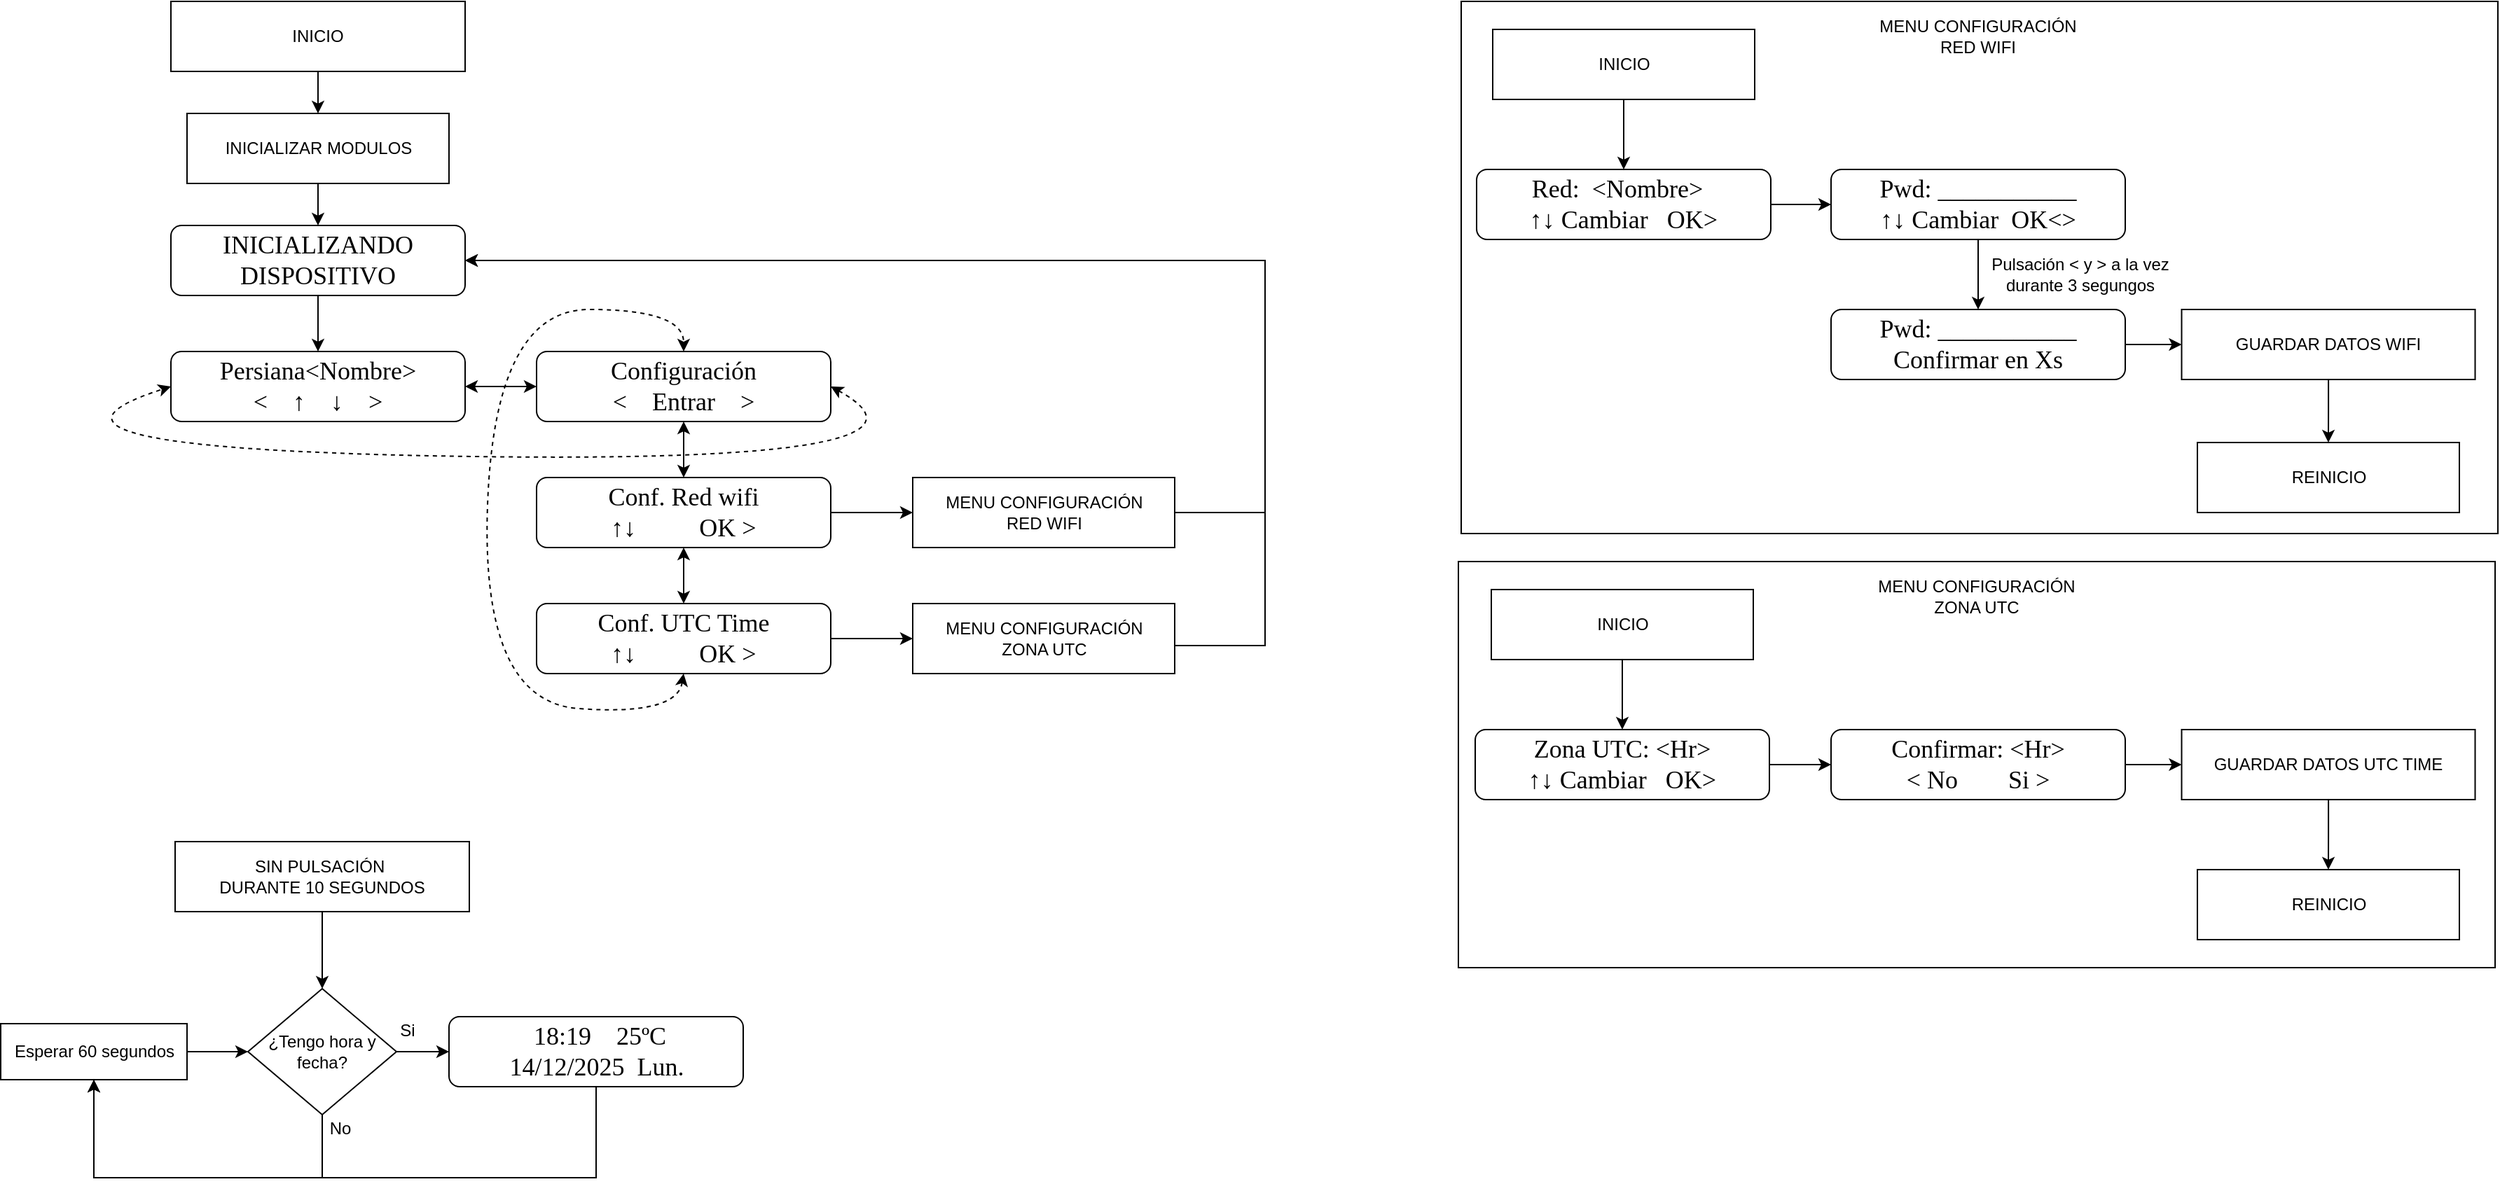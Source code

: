 <mxfile version="28.0.4">
  <diagram name="Página-1" id="cwW2ZIGUPcOVTtpgQe1q">
    <mxGraphModel dx="2583" dy="1399" grid="1" gridSize="10" guides="1" tooltips="1" connect="1" arrows="1" fold="1" page="1" pageScale="1" pageWidth="827" pageHeight="1169" math="0" shadow="0">
      <root>
        <mxCell id="0" />
        <mxCell id="1" parent="0" />
        <mxCell id="mU88ZA_8yO6nHGZMQXRA-48" value="" style="rounded=0;whiteSpace=wrap;html=1;fillColor=none;" parent="1" vertex="1">
          <mxGeometry x="1228" y="510" width="740" height="290" as="geometry" />
        </mxCell>
        <mxCell id="mU88ZA_8yO6nHGZMQXRA-29" value="" style="rounded=0;whiteSpace=wrap;html=1;fillColor=none;" parent="1" vertex="1">
          <mxGeometry x="1230" y="110" width="740" height="380" as="geometry" />
        </mxCell>
        <mxCell id="7xKhrpSAkfaQxBvkCq0g-8" style="edgeStyle=orthogonalEdgeStyle;rounded=0;orthogonalLoop=1;jettySize=auto;html=1;entryX=0.5;entryY=0;entryDx=0;entryDy=0;" parent="1" source="7xKhrpSAkfaQxBvkCq0g-1" target="7xKhrpSAkfaQxBvkCq0g-7" edge="1">
          <mxGeometry relative="1" as="geometry" />
        </mxCell>
        <mxCell id="7xKhrpSAkfaQxBvkCq0g-1" value="INICIO" style="rounded=0;whiteSpace=wrap;html=1;" parent="1" vertex="1">
          <mxGeometry x="309" y="110" width="210" height="50" as="geometry" />
        </mxCell>
        <mxCell id="7xKhrpSAkfaQxBvkCq0g-3" value="&lt;div&gt;&lt;font style=&quot;font-size: 18px;&quot; face=&quot;Lucida Console&quot;&gt;INICIALIZANDO&lt;/font&gt;&lt;/div&gt;&lt;div&gt;&lt;font face=&quot;Lucida Console&quot; style=&quot;font-size: 18px;&quot;&gt;DISPOSITIVO&lt;/font&gt;&lt;/div&gt;" style="rounded=1;whiteSpace=wrap;html=1;" parent="1" vertex="1">
          <mxGeometry x="309" y="270" width="210" height="50" as="geometry" />
        </mxCell>
        <mxCell id="7xKhrpSAkfaQxBvkCq0g-9" style="edgeStyle=orthogonalEdgeStyle;rounded=0;orthogonalLoop=1;jettySize=auto;html=1;" parent="1" source="7xKhrpSAkfaQxBvkCq0g-7" target="7xKhrpSAkfaQxBvkCq0g-3" edge="1">
          <mxGeometry relative="1" as="geometry" />
        </mxCell>
        <mxCell id="7xKhrpSAkfaQxBvkCq0g-7" value="INICIALIZAR MODULOS" style="rounded=0;whiteSpace=wrap;html=1;" parent="1" vertex="1">
          <mxGeometry x="320.5" y="190" width="187" height="50" as="geometry" />
        </mxCell>
        <mxCell id="3GnoFYa6DZ2fK6rtY7GM-6" style="edgeStyle=orthogonalEdgeStyle;rounded=0;orthogonalLoop=1;jettySize=auto;html=1;entryX=0.5;entryY=0;entryDx=0;entryDy=0;exitX=0.5;exitY=1;exitDx=0;exitDy=0;" parent="1" source="7xKhrpSAkfaQxBvkCq0g-3" target="CYvXOCJZOm5hRcxqQYmE-1" edge="1">
          <mxGeometry relative="1" as="geometry">
            <mxPoint x="414" y="440" as="sourcePoint" />
          </mxGeometry>
        </mxCell>
        <mxCell id="3GnoFYa6DZ2fK6rtY7GM-15" style="edgeStyle=orthogonalEdgeStyle;rounded=0;orthogonalLoop=1;jettySize=auto;html=1;entryX=0;entryY=0.5;entryDx=0;entryDy=0;startArrow=classic;startFill=1;" parent="1" source="CYvXOCJZOm5hRcxqQYmE-1" target="CYvXOCJZOm5hRcxqQYmE-4" edge="1">
          <mxGeometry relative="1" as="geometry" />
        </mxCell>
        <mxCell id="CYvXOCJZOm5hRcxqQYmE-1" value="&lt;div&gt;&lt;font style=&quot;font-size: 18px;&quot; face=&quot;Lucida Console&quot;&gt;Persiana&amp;lt;Nombre&amp;gt;&lt;br&gt;&lt;/font&gt;&lt;/div&gt;&lt;div&gt;&lt;font style=&quot;font-size: 18px;&quot; face=&quot;Lucida Console&quot;&gt;&amp;lt; &amp;nbsp;&amp;nbsp; ↑ &amp;nbsp;&amp;nbsp; ↓ &amp;nbsp;&amp;nbsp; &amp;gt;&lt;/font&gt;&lt;/div&gt;" style="rounded=1;whiteSpace=wrap;html=1;" parent="1" vertex="1">
          <mxGeometry x="309" y="360" width="210" height="50" as="geometry" />
        </mxCell>
        <mxCell id="3GnoFYa6DZ2fK6rtY7GM-12" style="edgeStyle=orthogonalEdgeStyle;rounded=0;orthogonalLoop=1;jettySize=auto;html=1;startArrow=classic;startFill=1;" parent="1" source="CYvXOCJZOm5hRcxqQYmE-4" target="CYvXOCJZOm5hRcxqQYmE-5" edge="1">
          <mxGeometry relative="1" as="geometry" />
        </mxCell>
        <mxCell id="CYvXOCJZOm5hRcxqQYmE-4" value="&lt;div&gt;&lt;font style=&quot;font-size: 18px;&quot; face=&quot;Lucida Console&quot;&gt;Configuración&lt;br&gt;&lt;/font&gt;&lt;/div&gt;&lt;div&gt;&lt;font style=&quot;font-size: 18px;&quot; face=&quot;Lucida Console&quot;&gt;&amp;lt; &amp;nbsp;&amp;nbsp; Entrar &amp;nbsp;&amp;nbsp; &amp;gt;&lt;/font&gt;&lt;/div&gt;" style="rounded=1;whiteSpace=wrap;html=1;" parent="1" vertex="1">
          <mxGeometry x="570" y="360" width="210" height="50" as="geometry" />
        </mxCell>
        <mxCell id="tx49UH4pPwmrueswRUUS-1" style="edgeStyle=orthogonalEdgeStyle;rounded=0;orthogonalLoop=1;jettySize=auto;html=1;entryX=0;entryY=0.5;entryDx=0;entryDy=0;" parent="1" source="CYvXOCJZOm5hRcxqQYmE-5" target="mU88ZA_8yO6nHGZMQXRA-1" edge="1">
          <mxGeometry relative="1" as="geometry" />
        </mxCell>
        <mxCell id="CYvXOCJZOm5hRcxqQYmE-5" value="&lt;div&gt;&lt;font style=&quot;font-size: 18px;&quot; face=&quot;Lucida Console&quot;&gt;Conf. Red wifi&lt;br&gt;&lt;/font&gt;&lt;/div&gt;&lt;div&gt;&lt;font style=&quot;font-size: 18px;&quot; face=&quot;Lucida Console&quot;&gt;↑↓&amp;nbsp;&amp;nbsp;&amp;nbsp;&amp;nbsp;&amp;nbsp;&amp;nbsp;&amp;nbsp;&amp;nbsp;&amp;nbsp; OK &amp;gt;&lt;/font&gt;&lt;/div&gt;" style="rounded=1;whiteSpace=wrap;html=1;" parent="1" vertex="1">
          <mxGeometry x="570" y="450" width="210" height="50" as="geometry" />
        </mxCell>
        <mxCell id="mU88ZA_8yO6nHGZMQXRA-5" style="edgeStyle=orthogonalEdgeStyle;rounded=0;orthogonalLoop=1;jettySize=auto;html=1;entryX=0;entryY=0.5;entryDx=0;entryDy=0;" parent="1" source="CYvXOCJZOm5hRcxqQYmE-6" target="mU88ZA_8yO6nHGZMQXRA-2" edge="1">
          <mxGeometry relative="1" as="geometry" />
        </mxCell>
        <mxCell id="mU88ZA_8yO6nHGZMQXRA-12" style="edgeStyle=orthogonalEdgeStyle;rounded=0;orthogonalLoop=1;jettySize=auto;html=1;entryX=0.5;entryY=1;entryDx=0;entryDy=0;startArrow=classic;startFill=1;" parent="1" source="CYvXOCJZOm5hRcxqQYmE-6" target="CYvXOCJZOm5hRcxqQYmE-5" edge="1">
          <mxGeometry relative="1" as="geometry" />
        </mxCell>
        <mxCell id="CYvXOCJZOm5hRcxqQYmE-6" value="&lt;div&gt;&lt;font style=&quot;font-size: 18px;&quot; face=&quot;Lucida Console&quot;&gt;Conf. UTC Time&lt;br&gt;&lt;/font&gt;&lt;/div&gt;&lt;div&gt;&lt;font style=&quot;font-size: 18px;&quot; face=&quot;Lucida Console&quot;&gt;↑↓&amp;nbsp;&amp;nbsp;&amp;nbsp;&amp;nbsp;&amp;nbsp;&amp;nbsp;&amp;nbsp;&amp;nbsp;&amp;nbsp; OK &amp;gt;&lt;/font&gt;&lt;/div&gt;" style="rounded=1;whiteSpace=wrap;html=1;" parent="1" vertex="1">
          <mxGeometry x="570" y="540" width="210" height="50" as="geometry" />
        </mxCell>
        <mxCell id="3GnoFYa6DZ2fK6rtY7GM-20" style="edgeStyle=orthogonalEdgeStyle;rounded=0;orthogonalLoop=1;jettySize=auto;html=1;entryX=0;entryY=0.5;entryDx=0;entryDy=0;" parent="1" source="CYvXOCJZOm5hRcxqQYmE-9" target="3GnoFYa6DZ2fK6rtY7GM-2" edge="1">
          <mxGeometry relative="1" as="geometry" />
        </mxCell>
        <mxCell id="CYvXOCJZOm5hRcxqQYmE-9" value="&lt;div&gt;&lt;font style=&quot;font-size: 18px;&quot; face=&quot;Lucida Console&quot;&gt;Zona UTC: &amp;lt;Hr&amp;gt;&lt;br&gt;&lt;/font&gt;&lt;/div&gt;&lt;div&gt;&lt;div&gt;&lt;div&gt;&lt;div&gt;&lt;div&gt;&lt;div&gt;&lt;div&gt;&lt;font style=&quot;font-size: 18px;&quot; face=&quot;Lucida Console&quot;&gt;↑↓ Cambiar&amp;nbsp;&amp;nbsp; &lt;/font&gt;&lt;font style=&quot;font-size: 18px;&quot; face=&quot;Lucida Console&quot;&gt;OK&amp;gt;&lt;/font&gt;&lt;/div&gt;&lt;/div&gt;&lt;/div&gt;&lt;/div&gt;&lt;/div&gt;&lt;/div&gt;&lt;/div&gt;" style="rounded=1;whiteSpace=wrap;html=1;" parent="1" vertex="1">
          <mxGeometry x="1240" y="630" width="210" height="50" as="geometry" />
        </mxCell>
        <mxCell id="mU88ZA_8yO6nHGZMQXRA-47" style="edgeStyle=orthogonalEdgeStyle;rounded=0;orthogonalLoop=1;jettySize=auto;html=1;" parent="1" source="CYvXOCJZOm5hRcxqQYmE-14" target="mU88ZA_8yO6nHGZMQXRA-42" edge="1">
          <mxGeometry relative="1" as="geometry" />
        </mxCell>
        <mxCell id="CYvXOCJZOm5hRcxqQYmE-14" value="GUARDAR DATOS UTC TIME" style="rounded=0;whiteSpace=wrap;html=1;" parent="1" vertex="1">
          <mxGeometry x="1744.25" y="630" width="209.5" height="50" as="geometry" />
        </mxCell>
        <mxCell id="3GnoFYa6DZ2fK6rtY7GM-21" style="edgeStyle=orthogonalEdgeStyle;rounded=0;orthogonalLoop=1;jettySize=auto;html=1;entryX=0;entryY=0.5;entryDx=0;entryDy=0;" parent="1" source="3GnoFYa6DZ2fK6rtY7GM-2" target="CYvXOCJZOm5hRcxqQYmE-14" edge="1">
          <mxGeometry relative="1" as="geometry" />
        </mxCell>
        <mxCell id="3GnoFYa6DZ2fK6rtY7GM-2" value="&lt;div&gt;&lt;font style=&quot;font-size: 18px;&quot; face=&quot;Lucida Console&quot;&gt;Confirmar: &amp;lt;Hr&amp;gt;&lt;br&gt;&lt;/font&gt;&lt;/div&gt;&lt;div&gt;&lt;div&gt;&lt;div&gt;&lt;div&gt;&lt;div&gt;&lt;div&gt;&lt;div&gt;&lt;font style=&quot;font-size: 18px;&quot; face=&quot;Lucida Console&quot;&gt;&amp;lt; No&amp;nbsp;&amp;nbsp;&amp;nbsp;&amp;nbsp;&amp;nbsp;&amp;nbsp;&amp;nbsp; Si &lt;/font&gt;&lt;font style=&quot;font-size: 18px;&quot; face=&quot;Lucida Console&quot;&gt;&amp;gt;&lt;/font&gt;&lt;/div&gt;&lt;/div&gt;&lt;/div&gt;&lt;/div&gt;&lt;/div&gt;&lt;/div&gt;&lt;/div&gt;" style="rounded=1;whiteSpace=wrap;html=1;" parent="1" vertex="1">
          <mxGeometry x="1494" y="630" width="210" height="50" as="geometry" />
        </mxCell>
        <mxCell id="mU88ZA_8yO6nHGZMQXRA-7" style="edgeStyle=orthogonalEdgeStyle;rounded=0;orthogonalLoop=1;jettySize=auto;html=1;entryX=1;entryY=0.5;entryDx=0;entryDy=0;exitX=1;exitY=0.5;exitDx=0;exitDy=0;" parent="1" source="mU88ZA_8yO6nHGZMQXRA-1" target="7xKhrpSAkfaQxBvkCq0g-3" edge="1">
          <mxGeometry relative="1" as="geometry">
            <Array as="points">
              <mxPoint x="1090" y="475" />
              <mxPoint x="1090" y="295" />
            </Array>
          </mxGeometry>
        </mxCell>
        <mxCell id="mU88ZA_8yO6nHGZMQXRA-1" value="&lt;div&gt;MENU CONFIGURACIÓN&lt;/div&gt;&lt;div&gt;RED WIFI&lt;br&gt;&lt;/div&gt;" style="rounded=0;whiteSpace=wrap;html=1;" parent="1" vertex="1">
          <mxGeometry x="838.5" y="450" width="187" height="50" as="geometry" />
        </mxCell>
        <mxCell id="mU88ZA_8yO6nHGZMQXRA-16" style="edgeStyle=orthogonalEdgeStyle;rounded=0;orthogonalLoop=1;jettySize=auto;html=1;entryX=1;entryY=0.5;entryDx=0;entryDy=0;" parent="1" source="mU88ZA_8yO6nHGZMQXRA-2" target="7xKhrpSAkfaQxBvkCq0g-3" edge="1">
          <mxGeometry relative="1" as="geometry">
            <Array as="points">
              <mxPoint x="1090" y="570" />
              <mxPoint x="1090" y="295" />
            </Array>
          </mxGeometry>
        </mxCell>
        <mxCell id="mU88ZA_8yO6nHGZMQXRA-2" value="&lt;div&gt;MENU CONFIGURACIÓN&lt;/div&gt;&lt;div&gt;ZONA UTC&lt;br&gt;&lt;/div&gt;" style="rounded=0;whiteSpace=wrap;html=1;" parent="1" vertex="1">
          <mxGeometry x="838.5" y="540" width="187" height="50" as="geometry" />
        </mxCell>
        <mxCell id="mU88ZA_8yO6nHGZMQXRA-10" value="" style="curved=1;endArrow=classic;html=1;rounded=0;entryX=0;entryY=0.5;entryDx=0;entryDy=0;exitX=1;exitY=0.5;exitDx=0;exitDy=0;startArrow=classic;startFill=1;dashed=1;" parent="1" source="CYvXOCJZOm5hRcxqQYmE-4" target="CYvXOCJZOm5hRcxqQYmE-1" edge="1">
          <mxGeometry width="50" height="50" relative="1" as="geometry">
            <mxPoint x="460" y="450" as="sourcePoint" />
            <mxPoint x="60" y="385" as="targetPoint" />
            <Array as="points">
              <mxPoint x="880" y="440" />
              <mxPoint x="170" y="430" />
            </Array>
          </mxGeometry>
        </mxCell>
        <mxCell id="mU88ZA_8yO6nHGZMQXRA-11" value="" style="curved=1;endArrow=classic;html=1;rounded=0;entryX=0.5;entryY=0;entryDx=0;entryDy=0;exitX=0.5;exitY=1;exitDx=0;exitDy=0;startArrow=classic;startFill=1;dashed=1;" parent="1" source="CYvXOCJZOm5hRcxqQYmE-6" target="CYvXOCJZOm5hRcxqQYmE-4" edge="1">
          <mxGeometry width="50" height="50" relative="1" as="geometry">
            <mxPoint x="675" y="680" as="sourcePoint" />
            <mxPoint x="70" y="395" as="targetPoint" />
            <Array as="points">
              <mxPoint x="670" y="620" />
              <mxPoint x="530" y="610" />
              <mxPoint x="540" y="330" />
              <mxPoint x="675" y="330" />
            </Array>
          </mxGeometry>
        </mxCell>
        <mxCell id="mU88ZA_8yO6nHGZMQXRA-18" style="edgeStyle=orthogonalEdgeStyle;rounded=0;orthogonalLoop=1;jettySize=auto;html=1;entryX=0.5;entryY=0;entryDx=0;entryDy=0;" parent="1" source="mU88ZA_8yO6nHGZMQXRA-17" target="mU88ZA_8yO6nHGZMQXRA-20" edge="1">
          <mxGeometry relative="1" as="geometry">
            <mxPoint x="1346" y="230" as="targetPoint" />
          </mxGeometry>
        </mxCell>
        <mxCell id="mU88ZA_8yO6nHGZMQXRA-17" value="INICIO" style="rounded=0;whiteSpace=wrap;html=1;" parent="1" vertex="1">
          <mxGeometry x="1252.5" y="130" width="187" height="50" as="geometry" />
        </mxCell>
        <mxCell id="mU88ZA_8yO6nHGZMQXRA-19" style="edgeStyle=orthogonalEdgeStyle;rounded=0;orthogonalLoop=1;jettySize=auto;html=1;entryX=0;entryY=0.5;entryDx=0;entryDy=0;" parent="1" source="mU88ZA_8yO6nHGZMQXRA-20" target="mU88ZA_8yO6nHGZMQXRA-22" edge="1">
          <mxGeometry relative="1" as="geometry" />
        </mxCell>
        <mxCell id="mU88ZA_8yO6nHGZMQXRA-20" value="&lt;div&gt;&lt;font style=&quot;font-size: 18px;&quot; face=&quot;Lucida Console&quot;&gt;Red:&amp;nbsp; &amp;lt;Nombre&amp;gt; &amp;nbsp; &lt;br&gt;&lt;/font&gt;&lt;/div&gt;&lt;div&gt;&lt;div&gt;&lt;div&gt;&lt;font style=&quot;font-size: 18px;&quot; face=&quot;Lucida Console&quot;&gt;↑↓ Cambiar&amp;nbsp;&amp;nbsp; &lt;/font&gt;&lt;font style=&quot;font-size: 18px;&quot; face=&quot;Lucida Console&quot;&gt;OK&amp;gt;&lt;/font&gt;&lt;/div&gt;&lt;/div&gt;&lt;/div&gt;" style="rounded=1;whiteSpace=wrap;html=1;" parent="1" vertex="1">
          <mxGeometry x="1241" y="230" width="210" height="50" as="geometry" />
        </mxCell>
        <mxCell id="mU88ZA_8yO6nHGZMQXRA-21" style="edgeStyle=orthogonalEdgeStyle;rounded=0;orthogonalLoop=1;jettySize=auto;html=1;" parent="1" source="mU88ZA_8yO6nHGZMQXRA-22" target="mU88ZA_8yO6nHGZMQXRA-24" edge="1">
          <mxGeometry relative="1" as="geometry" />
        </mxCell>
        <mxCell id="mU88ZA_8yO6nHGZMQXRA-22" value="&lt;div&gt;&lt;font style=&quot;font-size: 18px;&quot; face=&quot;Lucida Console&quot;&gt;Pwd: ___________ &lt;br&gt;&lt;/font&gt;&lt;/div&gt;&lt;div&gt;&lt;font style=&quot;font-size: 18px;&quot; face=&quot;Lucida Console&quot;&gt;↑↓ Cambiar&amp;nbsp; OK&amp;lt;&amp;gt;&lt;/font&gt;&lt;/div&gt;" style="rounded=1;whiteSpace=wrap;html=1;" parent="1" vertex="1">
          <mxGeometry x="1494" y="230" width="210" height="50" as="geometry" />
        </mxCell>
        <mxCell id="mU88ZA_8yO6nHGZMQXRA-23" style="edgeStyle=orthogonalEdgeStyle;rounded=0;orthogonalLoop=1;jettySize=auto;html=1;entryX=0;entryY=0.5;entryDx=0;entryDy=0;" parent="1" source="mU88ZA_8yO6nHGZMQXRA-24" target="mU88ZA_8yO6nHGZMQXRA-25" edge="1">
          <mxGeometry relative="1" as="geometry" />
        </mxCell>
        <mxCell id="mU88ZA_8yO6nHGZMQXRA-24" value="&lt;div&gt;&lt;font style=&quot;font-size: 18px;&quot; face=&quot;Lucida Console&quot;&gt;Pwd: ___________ &lt;br&gt;&lt;/font&gt;&lt;/div&gt;&lt;div&gt;&lt;font style=&quot;font-size: 18px;&quot; face=&quot;Lucida Console&quot;&gt;Confirmar en Xs&lt;/font&gt;&lt;/div&gt;" style="rounded=1;whiteSpace=wrap;html=1;" parent="1" vertex="1">
          <mxGeometry x="1494" y="330" width="210" height="50" as="geometry" />
        </mxCell>
        <mxCell id="mU88ZA_8yO6nHGZMQXRA-27" style="edgeStyle=orthogonalEdgeStyle;rounded=0;orthogonalLoop=1;jettySize=auto;html=1;entryX=0.5;entryY=0;entryDx=0;entryDy=0;" parent="1" source="mU88ZA_8yO6nHGZMQXRA-25" target="mU88ZA_8yO6nHGZMQXRA-26" edge="1">
          <mxGeometry relative="1" as="geometry" />
        </mxCell>
        <mxCell id="mU88ZA_8yO6nHGZMQXRA-25" value="GUARDAR DATOS WIFI" style="rounded=0;whiteSpace=wrap;html=1;" parent="1" vertex="1">
          <mxGeometry x="1744.25" y="330" width="209.5" height="50" as="geometry" />
        </mxCell>
        <mxCell id="mU88ZA_8yO6nHGZMQXRA-26" value="REINICIO" style="rounded=0;whiteSpace=wrap;html=1;" parent="1" vertex="1">
          <mxGeometry x="1755.5" y="425" width="187" height="50" as="geometry" />
        </mxCell>
        <mxCell id="mU88ZA_8yO6nHGZMQXRA-30" value="&lt;div&gt;MENU CONFIGURACIÓN&lt;/div&gt;&lt;div&gt;RED WIFI&lt;br&gt;&lt;/div&gt;" style="text;html=1;align=center;verticalAlign=middle;whiteSpace=wrap;rounded=0;" parent="1" vertex="1">
          <mxGeometry x="1494" y="120" width="210" height="30" as="geometry" />
        </mxCell>
        <mxCell id="mU88ZA_8yO6nHGZMQXRA-45" style="edgeStyle=orthogonalEdgeStyle;rounded=0;orthogonalLoop=1;jettySize=auto;html=1;entryX=0.5;entryY=0;entryDx=0;entryDy=0;" parent="1" source="mU88ZA_8yO6nHGZMQXRA-33" target="CYvXOCJZOm5hRcxqQYmE-9" edge="1">
          <mxGeometry relative="1" as="geometry" />
        </mxCell>
        <mxCell id="mU88ZA_8yO6nHGZMQXRA-33" value="INICIO" style="rounded=0;whiteSpace=wrap;html=1;" parent="1" vertex="1">
          <mxGeometry x="1251.5" y="530" width="187" height="50" as="geometry" />
        </mxCell>
        <mxCell id="mU88ZA_8yO6nHGZMQXRA-34" style="edgeStyle=orthogonalEdgeStyle;rounded=0;orthogonalLoop=1;jettySize=auto;html=1;entryX=0;entryY=0.5;entryDx=0;entryDy=0;" parent="1" edge="1">
          <mxGeometry relative="1" as="geometry">
            <mxPoint x="1493" y="635" as="targetPoint" />
          </mxGeometry>
        </mxCell>
        <mxCell id="mU88ZA_8yO6nHGZMQXRA-36" style="edgeStyle=orthogonalEdgeStyle;rounded=0;orthogonalLoop=1;jettySize=auto;html=1;" parent="1" edge="1">
          <mxGeometry relative="1" as="geometry">
            <mxPoint x="1598" y="660" as="sourcePoint" />
          </mxGeometry>
        </mxCell>
        <mxCell id="mU88ZA_8yO6nHGZMQXRA-38" style="edgeStyle=orthogonalEdgeStyle;rounded=0;orthogonalLoop=1;jettySize=auto;html=1;entryX=0;entryY=0.5;entryDx=0;entryDy=0;" parent="1" edge="1">
          <mxGeometry relative="1" as="geometry">
            <mxPoint x="1703" y="735" as="sourcePoint" />
          </mxGeometry>
        </mxCell>
        <mxCell id="mU88ZA_8yO6nHGZMQXRA-42" value="REINICIO" style="rounded=0;whiteSpace=wrap;html=1;" parent="1" vertex="1">
          <mxGeometry x="1755.5" y="730" width="187" height="50" as="geometry" />
        </mxCell>
        <mxCell id="mU88ZA_8yO6nHGZMQXRA-43" value="&lt;div&gt;MENU CONFIGURACIÓN&lt;/div&gt;&lt;div&gt;ZONA UTC&lt;br&gt;&lt;/div&gt;" style="text;html=1;align=center;verticalAlign=middle;whiteSpace=wrap;rounded=0;" parent="1" vertex="1">
          <mxGeometry x="1493" y="520" width="210" height="30" as="geometry" />
        </mxCell>
        <mxCell id="tx49UH4pPwmrueswRUUS-2" value="&lt;div&gt;SIN PULSACIÓN&amp;nbsp;&lt;/div&gt;&lt;div&gt;DURANTE 10 SEGUNDOS&lt;/div&gt;" style="rounded=0;whiteSpace=wrap;html=1;" parent="1" vertex="1">
          <mxGeometry x="312" y="710" width="210" height="50" as="geometry" />
        </mxCell>
        <mxCell id="tx49UH4pPwmrueswRUUS-46" style="edgeStyle=orthogonalEdgeStyle;rounded=0;orthogonalLoop=1;jettySize=auto;html=1;entryX=0.5;entryY=1;entryDx=0;entryDy=0;" parent="1" source="tx49UH4pPwmrueswRUUS-3" target="tx49UH4pPwmrueswRUUS-14" edge="1">
          <mxGeometry relative="1" as="geometry">
            <Array as="points">
              <mxPoint x="417" y="950" />
              <mxPoint x="254" y="950" />
            </Array>
          </mxGeometry>
        </mxCell>
        <mxCell id="tx49UH4pPwmrueswRUUS-3" value="¿Tengo hora y fecha?" style="rhombus;whiteSpace=wrap;html=1;" parent="1" vertex="1">
          <mxGeometry x="364" y="815" width="106" height="90" as="geometry" />
        </mxCell>
        <mxCell id="tx49UH4pPwmrueswRUUS-40" style="edgeStyle=orthogonalEdgeStyle;rounded=0;orthogonalLoop=1;jettySize=auto;html=1;exitX=1;exitY=0.5;exitDx=0;exitDy=0;" parent="1" source="tx49UH4pPwmrueswRUUS-3" target="tx49UH4pPwmrueswRUUS-13" edge="1">
          <mxGeometry relative="1" as="geometry">
            <mxPoint x="608.5" y="890" as="sourcePoint" />
          </mxGeometry>
        </mxCell>
        <mxCell id="tx49UH4pPwmrueswRUUS-41" style="edgeStyle=orthogonalEdgeStyle;rounded=0;orthogonalLoop=1;jettySize=auto;html=1;entryX=0.5;entryY=1;entryDx=0;entryDy=0;" parent="1" source="tx49UH4pPwmrueswRUUS-13" target="tx49UH4pPwmrueswRUUS-14" edge="1">
          <mxGeometry relative="1" as="geometry">
            <Array as="points">
              <mxPoint x="612" y="950" />
              <mxPoint x="254" y="950" />
            </Array>
          </mxGeometry>
        </mxCell>
        <mxCell id="tx49UH4pPwmrueswRUUS-13" value="&lt;div&gt;&lt;font style=&quot;font-size: 18px;&quot; face=&quot;Lucida Console&quot;&gt;&amp;nbsp; 18:19&amp;nbsp; &amp;nbsp; 25ºC&amp;nbsp;&lt;/font&gt;&lt;/div&gt;&lt;div&gt;&lt;font style=&quot;font-size: 18px;&quot; face=&quot;Lucida Console&quot;&gt;14/12/2025&amp;nbsp;&lt;/font&gt;&lt;font style=&quot;font-size: 18px;&quot; face=&quot;Lucida Console&quot;&gt;&amp;nbsp;Lun.&lt;/font&gt;&lt;/div&gt;" style="rounded=1;whiteSpace=wrap;html=1;" parent="1" vertex="1">
          <mxGeometry x="507.5" y="835" width="210" height="50" as="geometry" />
        </mxCell>
        <mxCell id="tx49UH4pPwmrueswRUUS-14" value="Esperar 60 segundos" style="rounded=0;whiteSpace=wrap;html=1;" parent="1" vertex="1">
          <mxGeometry x="187.5" y="840" width="133" height="40" as="geometry" />
        </mxCell>
        <mxCell id="tx49UH4pPwmrueswRUUS-15" value="" style="endArrow=classic;html=1;rounded=0;exitX=0.5;exitY=1;exitDx=0;exitDy=0;entryX=0.5;entryY=0;entryDx=0;entryDy=0;" parent="1" source="tx49UH4pPwmrueswRUUS-2" target="tx49UH4pPwmrueswRUUS-3" edge="1">
          <mxGeometry width="50" height="50" relative="1" as="geometry">
            <mxPoint x="560" y="940" as="sourcePoint" />
            <mxPoint x="610" y="890" as="targetPoint" />
          </mxGeometry>
        </mxCell>
        <mxCell id="tx49UH4pPwmrueswRUUS-25" value="" style="endArrow=classic;html=1;rounded=0;exitX=1;exitY=0.5;exitDx=0;exitDy=0;entryX=0;entryY=0.5;entryDx=0;entryDy=0;" parent="1" source="tx49UH4pPwmrueswRUUS-14" target="tx49UH4pPwmrueswRUUS-3" edge="1">
          <mxGeometry width="50" height="50" relative="1" as="geometry">
            <mxPoint x="570" y="1010" as="sourcePoint" />
            <mxPoint x="620" y="960" as="targetPoint" />
          </mxGeometry>
        </mxCell>
        <mxCell id="tx49UH4pPwmrueswRUUS-28" value="&lt;div&gt;Si&lt;/div&gt;" style="text;html=1;align=center;verticalAlign=middle;whiteSpace=wrap;rounded=0;" parent="1" vertex="1">
          <mxGeometry x="447.5" y="830" width="60" height="30" as="geometry" />
        </mxCell>
        <mxCell id="tx49UH4pPwmrueswRUUS-47" value="No" style="text;html=1;align=center;verticalAlign=middle;whiteSpace=wrap;rounded=0;" parent="1" vertex="1">
          <mxGeometry x="400" y="900" width="60" height="30" as="geometry" />
        </mxCell>
        <mxCell id="NINl5sOclcaM_SsoJ-0E-1" value="Pulsación &amp;lt; y &amp;gt; a la vez durante 3 segungos" style="text;html=1;align=center;verticalAlign=middle;whiteSpace=wrap;rounded=0;" vertex="1" parent="1">
          <mxGeometry x="1594" y="290" width="156" height="30" as="geometry" />
        </mxCell>
      </root>
    </mxGraphModel>
  </diagram>
</mxfile>
